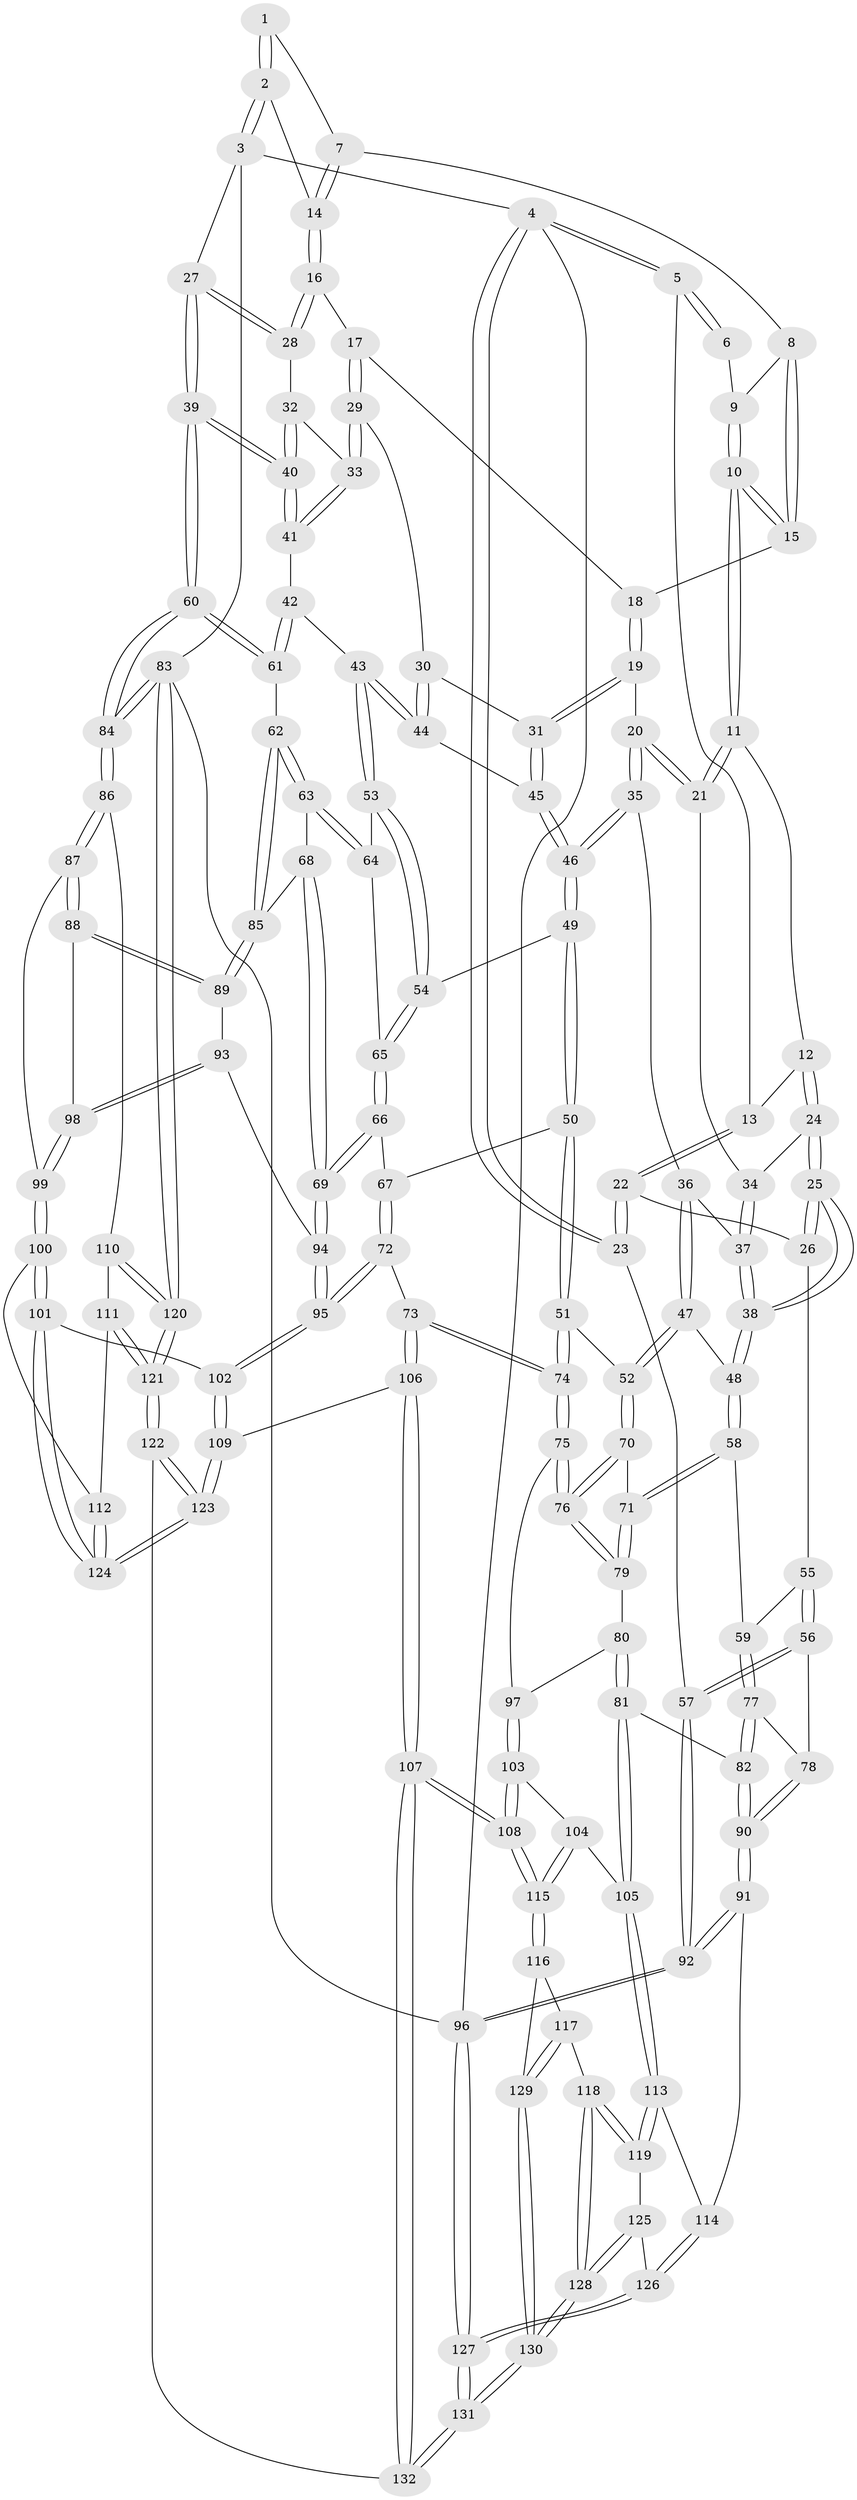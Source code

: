 // coarse degree distribution, {2: 0.012658227848101266, 5: 0.3291139240506329, 8: 0.02531645569620253, 7: 0.02531645569620253, 4: 0.35443037974683544, 3: 0.10126582278481013, 6: 0.1518987341772152}
// Generated by graph-tools (version 1.1) at 2025/21/03/04/25 18:21:14]
// undirected, 132 vertices, 327 edges
graph export_dot {
graph [start="1"]
  node [color=gray90,style=filled];
  1 [pos="+0.6771911645976213+0"];
  2 [pos="+0.9497216032528131+0"];
  3 [pos="+1+0"];
  4 [pos="+0+0"];
  5 [pos="+0.25824578265847997+0"];
  6 [pos="+0.3777788774715542+0"];
  7 [pos="+0.6432716824934834+0.012175705922961006"];
  8 [pos="+0.6253112845926176+0.04841412728696766"];
  9 [pos="+0.5085759481799347+0.03266306602956201"];
  10 [pos="+0.5306204772763352+0.1468907587321337"];
  11 [pos="+0.5181754466529506+0.16794387834004854"];
  12 [pos="+0.30406548074807277+0.006610187673108925"];
  13 [pos="+0.2955513039636+0"];
  14 [pos="+0.7576874011270861+0.11699038185384528"];
  15 [pos="+0.6159867626936316+0.0840702853970503"];
  16 [pos="+0.757583148547729+0.11896171546821799"];
  17 [pos="+0.7379188777837571+0.1465363515904977"];
  18 [pos="+0.6667068805296094+0.13193784085213353"];
  19 [pos="+0.6053375902650705+0.24516992964775647"];
  20 [pos="+0.5566457110175663+0.22398863519064258"];
  21 [pos="+0.518220800386543+0.18012013897236173"];
  22 [pos="+0.16956756053683036+0.2783378854851442"];
  23 [pos="+0+0.2523166772260191"];
  24 [pos="+0.36697708494001835+0.22467679262465762"];
  25 [pos="+0.27481133583568024+0.34149326660628154"];
  26 [pos="+0.17249635894846882+0.2803704645474487"];
  27 [pos="+1+0"];
  28 [pos="+0.9000638091331545+0.158868567876154"];
  29 [pos="+0.7400815088431522+0.22335997723561"];
  30 [pos="+0.7189825784213055+0.23361124097269112"];
  31 [pos="+0.6226858696590468+0.25933993385045545"];
  32 [pos="+0.8426258952427959+0.2364321954372235"];
  33 [pos="+0.811029094623856+0.26512519001439316"];
  34 [pos="+0.4437316733037382+0.22056371587655615"];
  35 [pos="+0.4989998831217378+0.336564818727859"];
  36 [pos="+0.4895212998381193+0.34077110592958926"];
  37 [pos="+0.45107084342262854+0.31699821391982935"];
  38 [pos="+0.282355324511847+0.35572224645873735"];
  39 [pos="+1+0.3374086901311584"];
  40 [pos="+1+0.34399747028537975"];
  41 [pos="+0.8299341158050263+0.37331576723896637"];
  42 [pos="+0.8264330484675686+0.3778605270984542"];
  43 [pos="+0.8129511341222286+0.38963102506969727"];
  44 [pos="+0.7165467591323385+0.32877131819369726"];
  45 [pos="+0.6298156148209751+0.3273584219027798"];
  46 [pos="+0.6175425064942274+0.38727283724911993"];
  47 [pos="+0.47402609072074836+0.3897627485288886"];
  48 [pos="+0.2984023247793452+0.4187289016027502"];
  49 [pos="+0.6280076641899265+0.4401512575247976"];
  50 [pos="+0.6189524546603428+0.4533924294213407"];
  51 [pos="+0.5337558127300389+0.4855345582455031"];
  52 [pos="+0.5295409924557251+0.48446873451344646"];
  53 [pos="+0.8056714593989089+0.3998065617060461"];
  54 [pos="+0.6322763854749769+0.439823563158136"];
  55 [pos="+0.1373402963517557+0.4411104738487237"];
  56 [pos="+0+0.45466370442024384"];
  57 [pos="+0+0.3755460332591228"];
  58 [pos="+0.29830937933823576+0.4268702805598592"];
  59 [pos="+0.22254114595810925+0.4949835929076575"];
  60 [pos="+1+0.5508222439238329"];
  61 [pos="+0.9664085968823839+0.5419861716398673"];
  62 [pos="+0.955653677594506+0.5441070849060751"];
  63 [pos="+0.8516935067621915+0.5257310878673623"];
  64 [pos="+0.8071099631260057+0.43381490455832716"];
  65 [pos="+0.7556962322467428+0.523450683797465"];
  66 [pos="+0.749058502584924+0.589570523487008"];
  67 [pos="+0.6421282723149977+0.5112251464156929"];
  68 [pos="+0.8107617829937034+0.5796697476422951"];
  69 [pos="+0.7532450174776127+0.5993644022233577"];
  70 [pos="+0.4054732869726414+0.5149948863793677"];
  71 [pos="+0.3636143956151853+0.5042202356189963"];
  72 [pos="+0.6079010653732163+0.6971175914777749"];
  73 [pos="+0.5744243896751622+0.6925514749633132"];
  74 [pos="+0.5394612859074397+0.6768999948432836"];
  75 [pos="+0.48713927789843137+0.6797834673692222"];
  76 [pos="+0.4810744045784879+0.6712170519561852"];
  77 [pos="+0.14954903137430692+0.5875348293328981"];
  78 [pos="+0.07273042624175341+0.5420773693081113"];
  79 [pos="+0.3404406125777394+0.5907945390637802"];
  80 [pos="+0.31387251899499446+0.635871450726985"];
  81 [pos="+0.2149404660666773+0.7048542047150204"];
  82 [pos="+0.16427946976498836+0.6478667408840848"];
  83 [pos="+1+1"];
  84 [pos="+1+0.6615951449462675"];
  85 [pos="+0.8731583747859974+0.6191642720877518"];
  86 [pos="+0.9447763717211272+0.7385210692930216"];
  87 [pos="+0.9319518639267382+0.7325421889610582"];
  88 [pos="+0.9296049011479494+0.7305976679803128"];
  89 [pos="+0.8734532190919421+0.6265886699099041"];
  90 [pos="+0+0.7377921372330819"];
  91 [pos="+0+0.7635688666921246"];
  92 [pos="+0+0.7651866284561393"];
  93 [pos="+0.80367337655452+0.672675389428469"];
  94 [pos="+0.7461487004305021+0.621638735703844"];
  95 [pos="+0.6323752564040079+0.7083740686904946"];
  96 [pos="+0+1"];
  97 [pos="+0.4567350962746463+0.7006919979897888"];
  98 [pos="+0.8113042509178743+0.6869709515259731"];
  99 [pos="+0.7717974350232024+0.7763705656848121"];
  100 [pos="+0.7409068274176442+0.8056484872468497"];
  101 [pos="+0.709954705646878+0.8141018125561041"];
  102 [pos="+0.6817128079164885+0.7995470651031398"];
  103 [pos="+0.4324069133151908+0.7321081903786905"];
  104 [pos="+0.2548492398774422+0.7372568411987572"];
  105 [pos="+0.2178582686198603+0.7176914475569462"];
  106 [pos="+0.4756486077021673+0.9182388591365411"];
  107 [pos="+0.439153192904971+0.9353862894292478"];
  108 [pos="+0.41552606332098035+0.9098204821224045"];
  109 [pos="+0.5736052122236209+0.9031633557084601"];
  110 [pos="+0.9139714607847595+0.8035224010423497"];
  111 [pos="+0.8785481744338673+0.8368285242957826"];
  112 [pos="+0.8375508509983814+0.8344967177142893"];
  113 [pos="+0.20085715566266824+0.7521105306330025"];
  114 [pos="+0.039779052339259935+0.8261516919197046"];
  115 [pos="+0.38859643296461316+0.9000323292995577"];
  116 [pos="+0.34221643008886166+0.9061450722010438"];
  117 [pos="+0.24489669761906838+0.900782292731908"];
  118 [pos="+0.2339392958679024+0.898985839070733"];
  119 [pos="+0.19692644621261907+0.8462209498053533"];
  120 [pos="+1+1"];
  121 [pos="+0.9068204536157091+1"];
  122 [pos="+0.8461752011470669+1"];
  123 [pos="+0.7993360871451626+1"];
  124 [pos="+0.7755661919825884+1"];
  125 [pos="+0.1307641743157984+0.8951702773443049"];
  126 [pos="+0.08572926446857908+0.9130278613893124"];
  127 [pos="+0+1"];
  128 [pos="+0.2036178706076799+0.968253545545145"];
  129 [pos="+0.2698406211638844+0.9745357862428218"];
  130 [pos="+0.17403150081933264+1"];
  131 [pos="+0.10840656904866527+1"];
  132 [pos="+0.42852814088879143+1"];
  1 -- 2;
  1 -- 2;
  1 -- 7;
  2 -- 3;
  2 -- 3;
  2 -- 14;
  3 -- 4;
  3 -- 27;
  3 -- 83;
  4 -- 5;
  4 -- 5;
  4 -- 23;
  4 -- 23;
  4 -- 96;
  5 -- 6;
  5 -- 6;
  5 -- 13;
  6 -- 9;
  7 -- 8;
  7 -- 14;
  7 -- 14;
  8 -- 9;
  8 -- 15;
  8 -- 15;
  9 -- 10;
  9 -- 10;
  10 -- 11;
  10 -- 11;
  10 -- 15;
  10 -- 15;
  11 -- 12;
  11 -- 21;
  11 -- 21;
  12 -- 13;
  12 -- 24;
  12 -- 24;
  13 -- 22;
  13 -- 22;
  14 -- 16;
  14 -- 16;
  15 -- 18;
  16 -- 17;
  16 -- 28;
  16 -- 28;
  17 -- 18;
  17 -- 29;
  17 -- 29;
  18 -- 19;
  18 -- 19;
  19 -- 20;
  19 -- 31;
  19 -- 31;
  20 -- 21;
  20 -- 21;
  20 -- 35;
  20 -- 35;
  21 -- 34;
  22 -- 23;
  22 -- 23;
  22 -- 26;
  23 -- 57;
  24 -- 25;
  24 -- 25;
  24 -- 34;
  25 -- 26;
  25 -- 26;
  25 -- 38;
  25 -- 38;
  26 -- 55;
  27 -- 28;
  27 -- 28;
  27 -- 39;
  27 -- 39;
  28 -- 32;
  29 -- 30;
  29 -- 33;
  29 -- 33;
  30 -- 31;
  30 -- 44;
  30 -- 44;
  31 -- 45;
  31 -- 45;
  32 -- 33;
  32 -- 40;
  32 -- 40;
  33 -- 41;
  33 -- 41;
  34 -- 37;
  34 -- 37;
  35 -- 36;
  35 -- 46;
  35 -- 46;
  36 -- 37;
  36 -- 47;
  36 -- 47;
  37 -- 38;
  37 -- 38;
  38 -- 48;
  38 -- 48;
  39 -- 40;
  39 -- 40;
  39 -- 60;
  39 -- 60;
  40 -- 41;
  40 -- 41;
  41 -- 42;
  42 -- 43;
  42 -- 61;
  42 -- 61;
  43 -- 44;
  43 -- 44;
  43 -- 53;
  43 -- 53;
  44 -- 45;
  45 -- 46;
  45 -- 46;
  46 -- 49;
  46 -- 49;
  47 -- 48;
  47 -- 52;
  47 -- 52;
  48 -- 58;
  48 -- 58;
  49 -- 50;
  49 -- 50;
  49 -- 54;
  50 -- 51;
  50 -- 51;
  50 -- 67;
  51 -- 52;
  51 -- 74;
  51 -- 74;
  52 -- 70;
  52 -- 70;
  53 -- 54;
  53 -- 54;
  53 -- 64;
  54 -- 65;
  54 -- 65;
  55 -- 56;
  55 -- 56;
  55 -- 59;
  56 -- 57;
  56 -- 57;
  56 -- 78;
  57 -- 92;
  57 -- 92;
  58 -- 59;
  58 -- 71;
  58 -- 71;
  59 -- 77;
  59 -- 77;
  60 -- 61;
  60 -- 61;
  60 -- 84;
  60 -- 84;
  61 -- 62;
  62 -- 63;
  62 -- 63;
  62 -- 85;
  62 -- 85;
  63 -- 64;
  63 -- 64;
  63 -- 68;
  64 -- 65;
  65 -- 66;
  65 -- 66;
  66 -- 67;
  66 -- 69;
  66 -- 69;
  67 -- 72;
  67 -- 72;
  68 -- 69;
  68 -- 69;
  68 -- 85;
  69 -- 94;
  69 -- 94;
  70 -- 71;
  70 -- 76;
  70 -- 76;
  71 -- 79;
  71 -- 79;
  72 -- 73;
  72 -- 95;
  72 -- 95;
  73 -- 74;
  73 -- 74;
  73 -- 106;
  73 -- 106;
  74 -- 75;
  74 -- 75;
  75 -- 76;
  75 -- 76;
  75 -- 97;
  76 -- 79;
  76 -- 79;
  77 -- 78;
  77 -- 82;
  77 -- 82;
  78 -- 90;
  78 -- 90;
  79 -- 80;
  80 -- 81;
  80 -- 81;
  80 -- 97;
  81 -- 82;
  81 -- 105;
  81 -- 105;
  82 -- 90;
  82 -- 90;
  83 -- 84;
  83 -- 84;
  83 -- 120;
  83 -- 120;
  83 -- 96;
  84 -- 86;
  84 -- 86;
  85 -- 89;
  85 -- 89;
  86 -- 87;
  86 -- 87;
  86 -- 110;
  87 -- 88;
  87 -- 88;
  87 -- 99;
  88 -- 89;
  88 -- 89;
  88 -- 98;
  89 -- 93;
  90 -- 91;
  90 -- 91;
  91 -- 92;
  91 -- 92;
  91 -- 114;
  92 -- 96;
  92 -- 96;
  93 -- 94;
  93 -- 98;
  93 -- 98;
  94 -- 95;
  94 -- 95;
  95 -- 102;
  95 -- 102;
  96 -- 127;
  96 -- 127;
  97 -- 103;
  97 -- 103;
  98 -- 99;
  98 -- 99;
  99 -- 100;
  99 -- 100;
  100 -- 101;
  100 -- 101;
  100 -- 112;
  101 -- 102;
  101 -- 124;
  101 -- 124;
  102 -- 109;
  102 -- 109;
  103 -- 104;
  103 -- 108;
  103 -- 108;
  104 -- 105;
  104 -- 115;
  104 -- 115;
  105 -- 113;
  105 -- 113;
  106 -- 107;
  106 -- 107;
  106 -- 109;
  107 -- 108;
  107 -- 108;
  107 -- 132;
  107 -- 132;
  108 -- 115;
  108 -- 115;
  109 -- 123;
  109 -- 123;
  110 -- 111;
  110 -- 120;
  110 -- 120;
  111 -- 112;
  111 -- 121;
  111 -- 121;
  112 -- 124;
  112 -- 124;
  113 -- 114;
  113 -- 119;
  113 -- 119;
  114 -- 126;
  114 -- 126;
  115 -- 116;
  115 -- 116;
  116 -- 117;
  116 -- 129;
  117 -- 118;
  117 -- 129;
  117 -- 129;
  118 -- 119;
  118 -- 119;
  118 -- 128;
  118 -- 128;
  119 -- 125;
  120 -- 121;
  120 -- 121;
  121 -- 122;
  121 -- 122;
  122 -- 123;
  122 -- 123;
  122 -- 132;
  123 -- 124;
  123 -- 124;
  125 -- 126;
  125 -- 128;
  125 -- 128;
  126 -- 127;
  126 -- 127;
  127 -- 131;
  127 -- 131;
  128 -- 130;
  128 -- 130;
  129 -- 130;
  129 -- 130;
  130 -- 131;
  130 -- 131;
  131 -- 132;
  131 -- 132;
}
